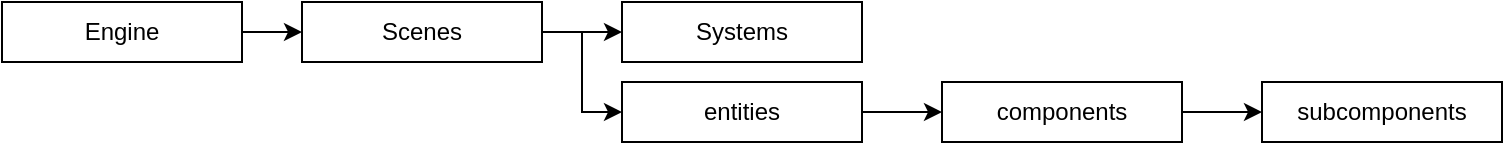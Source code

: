 <mxfile version="13.7.2" type="device"><diagram id="WLbr7IDHozEit2XPLPHz" name="Page-1"><mxGraphModel dx="1182" dy="683" grid="1" gridSize="10" guides="1" tooltips="1" connect="1" arrows="1" fold="1" page="1" pageScale="1" pageWidth="850" pageHeight="1100" math="0" shadow="0"><root><mxCell id="0"/><mxCell id="1" parent="0"/><mxCell id="6lU8-EL564YNlOodGiB5-5" style="edgeStyle=orthogonalEdgeStyle;rounded=0;orthogonalLoop=1;jettySize=auto;html=1;exitX=1;exitY=0.5;exitDx=0;exitDy=0;entryX=0;entryY=0.5;entryDx=0;entryDy=0;" edge="1" parent="1" source="6lU8-EL564YNlOodGiB5-1" target="6lU8-EL564YNlOodGiB5-2"><mxGeometry relative="1" as="geometry"/></mxCell><mxCell id="6lU8-EL564YNlOodGiB5-1" value="Engine" style="rounded=0;whiteSpace=wrap;html=1;" vertex="1" parent="1"><mxGeometry x="10" y="40" width="120" height="30" as="geometry"/></mxCell><mxCell id="6lU8-EL564YNlOodGiB5-15" style="edgeStyle=orthogonalEdgeStyle;rounded=0;orthogonalLoop=1;jettySize=auto;html=1;exitX=1;exitY=0.5;exitDx=0;exitDy=0;entryX=0;entryY=0.5;entryDx=0;entryDy=0;" edge="1" parent="1" source="6lU8-EL564YNlOodGiB5-2" target="6lU8-EL564YNlOodGiB5-8"><mxGeometry relative="1" as="geometry"/></mxCell><mxCell id="6lU8-EL564YNlOodGiB5-24" style="edgeStyle=orthogonalEdgeStyle;rounded=0;orthogonalLoop=1;jettySize=auto;html=1;exitX=1;exitY=0.5;exitDx=0;exitDy=0;entryX=0;entryY=0.5;entryDx=0;entryDy=0;" edge="1" parent="1" source="6lU8-EL564YNlOodGiB5-2" target="6lU8-EL564YNlOodGiB5-9"><mxGeometry relative="1" as="geometry"/></mxCell><mxCell id="6lU8-EL564YNlOodGiB5-2" value="Scenes" style="rounded=0;whiteSpace=wrap;html=1;" vertex="1" parent="1"><mxGeometry x="160" y="40" width="120" height="30" as="geometry"/></mxCell><mxCell id="6lU8-EL564YNlOodGiB5-8" value="Systems" style="rounded=0;whiteSpace=wrap;html=1;" vertex="1" parent="1"><mxGeometry x="320" y="40" width="120" height="30" as="geometry"/></mxCell><mxCell id="6lU8-EL564YNlOodGiB5-25" style="edgeStyle=orthogonalEdgeStyle;rounded=0;orthogonalLoop=1;jettySize=auto;html=1;exitX=1;exitY=0.5;exitDx=0;exitDy=0;entryX=0;entryY=0.5;entryDx=0;entryDy=0;" edge="1" parent="1" source="6lU8-EL564YNlOodGiB5-9" target="6lU8-EL564YNlOodGiB5-14"><mxGeometry relative="1" as="geometry"/></mxCell><mxCell id="6lU8-EL564YNlOodGiB5-9" value="entities" style="rounded=0;whiteSpace=wrap;html=1;" vertex="1" parent="1"><mxGeometry x="320" y="80" width="120" height="30" as="geometry"/></mxCell><mxCell id="6lU8-EL564YNlOodGiB5-27" style="edgeStyle=orthogonalEdgeStyle;rounded=0;orthogonalLoop=1;jettySize=auto;html=1;exitX=1;exitY=0.5;exitDx=0;exitDy=0;entryX=0;entryY=0.5;entryDx=0;entryDy=0;" edge="1" parent="1" source="6lU8-EL564YNlOodGiB5-14" target="6lU8-EL564YNlOodGiB5-26"><mxGeometry relative="1" as="geometry"/></mxCell><mxCell id="6lU8-EL564YNlOodGiB5-14" value="components" style="rounded=0;whiteSpace=wrap;html=1;" vertex="1" parent="1"><mxGeometry x="480" y="80" width="120" height="30" as="geometry"/></mxCell><mxCell id="6lU8-EL564YNlOodGiB5-26" value="subcomponents" style="rounded=0;whiteSpace=wrap;html=1;" vertex="1" parent="1"><mxGeometry x="640" y="80" width="120" height="30" as="geometry"/></mxCell></root></mxGraphModel></diagram></mxfile>